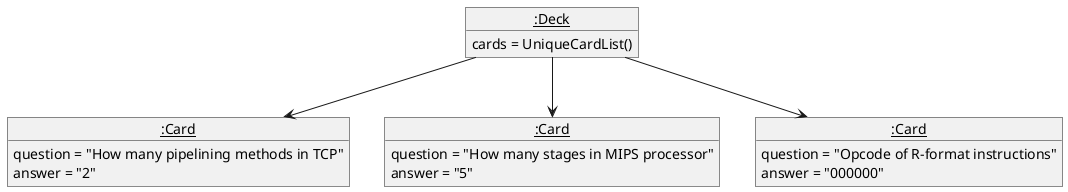@startuml
object "<u>:Deck" as IL {
  cards = UniqueCardList()
}

object "<u>:Card" as I1 {
  question = "How many pipelining methods in TCP"
  answer = "2"
}

object "<u>:Card" as I2 {
  question = "How many stages in MIPS processor"
  answer = "5"
}

object "<u>:Card" as I3 {
  question = "Opcode of R-format instructions"
  answer = "000000"
}

IL -down-> I3
IL -down-> I1
IL -down-> I2
@enduml